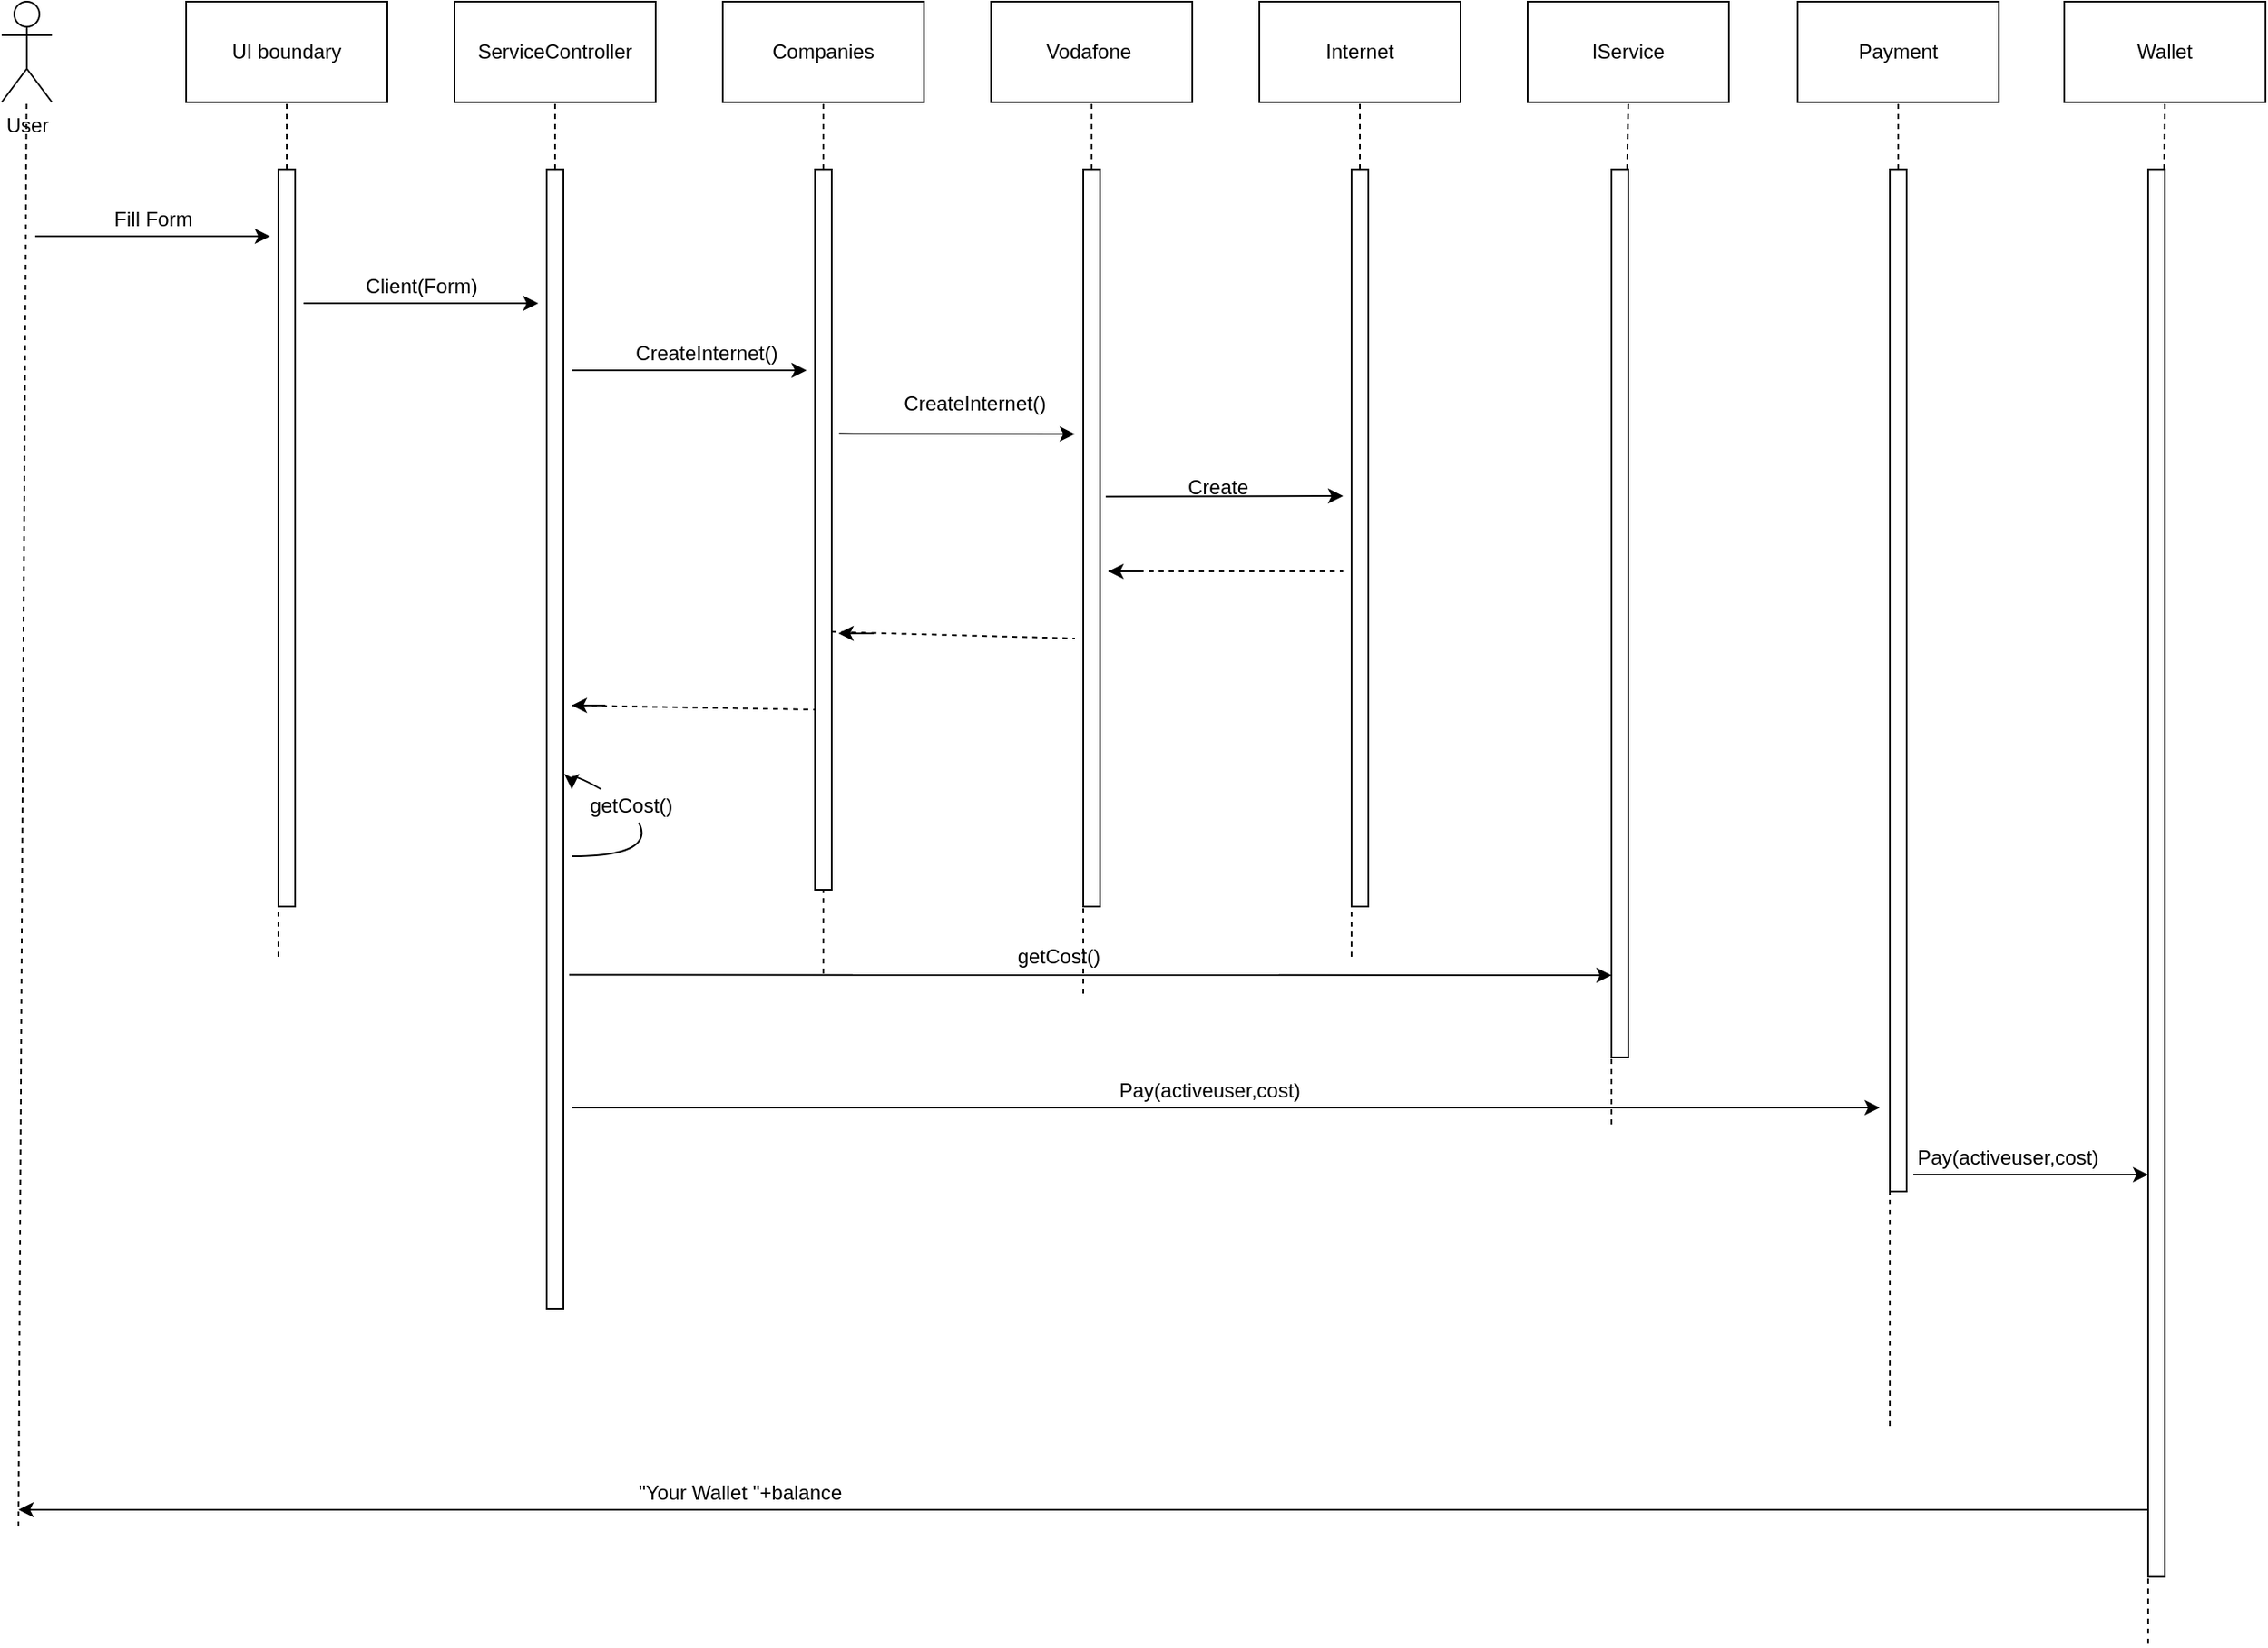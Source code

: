 <mxfile version="18.0.1" type="device"><diagram id="tfbW_VHQjZYO4aSgN6Mc" name="Page-1"><mxGraphModel dx="1221" dy="764" grid="1" gridSize="10" guides="1" tooltips="1" connect="1" arrows="1" fold="1" page="1" pageScale="1" pageWidth="827" pageHeight="1169" math="0" shadow="0"><root><mxCell id="0"/><mxCell id="1" parent="0"/><mxCell id="lQyecFX9a3jeOp1aGYFK-1" value="Vodafone&amp;nbsp;" style="rounded=0;whiteSpace=wrap;html=1;" vertex="1" parent="1"><mxGeometry x="640" y="60" width="120" height="60" as="geometry"/></mxCell><mxCell id="lQyecFX9a3jeOp1aGYFK-2" value="Companies" style="rounded=0;whiteSpace=wrap;html=1;" vertex="1" parent="1"><mxGeometry x="480" y="60" width="120" height="60" as="geometry"/></mxCell><mxCell id="lQyecFX9a3jeOp1aGYFK-3" value="ServiceController" style="rounded=0;whiteSpace=wrap;html=1;" vertex="1" parent="1"><mxGeometry x="320" y="60" width="120" height="60" as="geometry"/></mxCell><mxCell id="lQyecFX9a3jeOp1aGYFK-4" value="UI boundary" style="rounded=0;whiteSpace=wrap;html=1;" vertex="1" parent="1"><mxGeometry x="160" y="60" width="120" height="60" as="geometry"/></mxCell><mxCell id="lQyecFX9a3jeOp1aGYFK-8" value="User" style="shape=umlActor;verticalLabelPosition=bottom;verticalAlign=top;html=1;outlineConnect=0;" vertex="1" parent="1"><mxGeometry x="50" y="60" width="30" height="60" as="geometry"/></mxCell><mxCell id="lQyecFX9a3jeOp1aGYFK-10" value="Internet" style="rounded=0;whiteSpace=wrap;html=1;" vertex="1" parent="1"><mxGeometry x="800" y="60" width="120" height="60" as="geometry"/></mxCell><mxCell id="lQyecFX9a3jeOp1aGYFK-11" value="IService" style="rounded=0;whiteSpace=wrap;html=1;" vertex="1" parent="1"><mxGeometry x="960" y="60" width="120" height="60" as="geometry"/></mxCell><mxCell id="lQyecFX9a3jeOp1aGYFK-12" value="Payment" style="rounded=0;whiteSpace=wrap;html=1;" vertex="1" parent="1"><mxGeometry x="1121" y="60" width="120" height="60" as="geometry"/></mxCell><mxCell id="lQyecFX9a3jeOp1aGYFK-13" value="Wallet" style="rounded=0;whiteSpace=wrap;html=1;" vertex="1" parent="1"><mxGeometry x="1280" y="60" width="120" height="60" as="geometry"/></mxCell><mxCell id="lQyecFX9a3jeOp1aGYFK-16" value="" style="endArrow=none;dashed=1;html=1;rounded=0;entryX=0.5;entryY=1;entryDx=0;entryDy=0;startArrow=none;" edge="1" parent="1" source="lQyecFX9a3jeOp1aGYFK-39" target="lQyecFX9a3jeOp1aGYFK-12"><mxGeometry width="50" height="50" relative="1" as="geometry"><mxPoint x="1181" y="640" as="sourcePoint"/><mxPoint x="990" y="260" as="targetPoint"/></mxGeometry></mxCell><mxCell id="lQyecFX9a3jeOp1aGYFK-17" value="" style="endArrow=none;dashed=1;html=1;rounded=0;entryX=0.5;entryY=1;entryDx=0;entryDy=0;startArrow=none;" edge="1" parent="1" source="lQyecFX9a3jeOp1aGYFK-37" target="lQyecFX9a3jeOp1aGYFK-11"><mxGeometry width="50" height="50" relative="1" as="geometry"><mxPoint x="1020" y="650" as="sourcePoint"/><mxPoint x="440" y="310" as="targetPoint"/></mxGeometry></mxCell><mxCell id="lQyecFX9a3jeOp1aGYFK-18" value="" style="endArrow=none;dashed=1;html=1;rounded=0;entryX=0.5;entryY=1;entryDx=0;entryDy=0;startArrow=none;" edge="1" parent="1" source="lQyecFX9a3jeOp1aGYFK-34" target="lQyecFX9a3jeOp1aGYFK-10"><mxGeometry width="50" height="50" relative="1" as="geometry"><mxPoint x="860" y="630" as="sourcePoint"/><mxPoint x="440" y="310" as="targetPoint"/></mxGeometry></mxCell><mxCell id="lQyecFX9a3jeOp1aGYFK-19" value="" style="endArrow=none;dashed=1;html=1;rounded=0;entryX=0.5;entryY=1;entryDx=0;entryDy=0;startArrow=none;" edge="1" parent="1" source="lQyecFX9a3jeOp1aGYFK-32" target="lQyecFX9a3jeOp1aGYFK-1"><mxGeometry width="50" height="50" relative="1" as="geometry"><mxPoint x="700" y="652.4" as="sourcePoint"/><mxPoint x="440" y="310" as="targetPoint"/></mxGeometry></mxCell><mxCell id="lQyecFX9a3jeOp1aGYFK-20" value="" style="endArrow=none;dashed=1;html=1;rounded=0;entryX=0.5;entryY=1;entryDx=0;entryDy=0;" edge="1" parent="1" target="lQyecFX9a3jeOp1aGYFK-2"><mxGeometry width="50" height="50" relative="1" as="geometry"><mxPoint x="540" y="640" as="sourcePoint"/><mxPoint x="520" y="250" as="targetPoint"/></mxGeometry></mxCell><mxCell id="lQyecFX9a3jeOp1aGYFK-21" value="" style="endArrow=none;dashed=1;html=1;rounded=0;entryX=0.5;entryY=1;entryDx=0;entryDy=0;startArrow=none;" edge="1" parent="1" source="lQyecFX9a3jeOp1aGYFK-28" target="lQyecFX9a3jeOp1aGYFK-3"><mxGeometry width="50" height="50" relative="1" as="geometry"><mxPoint x="380" y="640" as="sourcePoint"/><mxPoint x="440" y="310" as="targetPoint"/></mxGeometry></mxCell><mxCell id="lQyecFX9a3jeOp1aGYFK-22" value="" style="endArrow=none;dashed=1;html=1;rounded=0;entryX=0.5;entryY=1;entryDx=0;entryDy=0;startArrow=none;" edge="1" parent="1" source="lQyecFX9a3jeOp1aGYFK-26" target="lQyecFX9a3jeOp1aGYFK-4"><mxGeometry width="50" height="50" relative="1" as="geometry"><mxPoint x="220" y="630" as="sourcePoint"/><mxPoint x="430" y="360" as="targetPoint"/></mxGeometry></mxCell><mxCell id="lQyecFX9a3jeOp1aGYFK-24" value="" style="endArrow=none;dashed=1;html=1;rounded=0;entryX=0.5;entryY=1;entryDx=0;entryDy=0;startArrow=none;" edge="1" parent="1" source="lQyecFX9a3jeOp1aGYFK-41" target="lQyecFX9a3jeOp1aGYFK-13"><mxGeometry width="50" height="50" relative="1" as="geometry"><mxPoint x="1340" y="640" as="sourcePoint"/><mxPoint x="970" y="370" as="targetPoint"/></mxGeometry></mxCell><mxCell id="lQyecFX9a3jeOp1aGYFK-25" value="" style="endArrow=none;dashed=1;html=1;rounded=0;" edge="1" parent="1" target="lQyecFX9a3jeOp1aGYFK-8"><mxGeometry width="50" height="50" relative="1" as="geometry"><mxPoint x="60" y="970" as="sourcePoint"/><mxPoint x="430" y="300" as="targetPoint"/></mxGeometry></mxCell><mxCell id="lQyecFX9a3jeOp1aGYFK-26" value="" style="rounded=0;whiteSpace=wrap;html=1;direction=south;" vertex="1" parent="1"><mxGeometry x="215" y="160" width="10" height="440" as="geometry"/></mxCell><mxCell id="lQyecFX9a3jeOp1aGYFK-27" value="" style="endArrow=none;dashed=1;html=1;rounded=0;entryX=0.5;entryY=1;entryDx=0;entryDy=0;" edge="1" parent="1" target="lQyecFX9a3jeOp1aGYFK-26"><mxGeometry width="50" height="50" relative="1" as="geometry"><mxPoint x="215" y="630" as="sourcePoint"/><mxPoint x="220" y="120" as="targetPoint"/></mxGeometry></mxCell><mxCell id="lQyecFX9a3jeOp1aGYFK-28" value="" style="rounded=0;whiteSpace=wrap;html=1;direction=south;" vertex="1" parent="1"><mxGeometry x="375" y="160" width="10" height="680" as="geometry"/></mxCell><mxCell id="lQyecFX9a3jeOp1aGYFK-29" value="" style="endArrow=none;dashed=1;html=1;rounded=0;entryX=0.5;entryY=1;entryDx=0;entryDy=0;" edge="1" parent="1" target="lQyecFX9a3jeOp1aGYFK-28"><mxGeometry width="50" height="50" relative="1" as="geometry"><mxPoint x="375" y="630" as="sourcePoint"/><mxPoint x="380" y="120" as="targetPoint"/></mxGeometry></mxCell><mxCell id="lQyecFX9a3jeOp1aGYFK-30" value="" style="rounded=0;whiteSpace=wrap;html=1;direction=south;" vertex="1" parent="1"><mxGeometry x="535" y="160" width="10" height="430" as="geometry"/></mxCell><mxCell id="lQyecFX9a3jeOp1aGYFK-32" value="" style="rounded=0;whiteSpace=wrap;html=1;direction=south;" vertex="1" parent="1"><mxGeometry x="695" y="160" width="10" height="440" as="geometry"/></mxCell><mxCell id="lQyecFX9a3jeOp1aGYFK-33" value="" style="endArrow=none;dashed=1;html=1;rounded=0;entryX=0.5;entryY=1;entryDx=0;entryDy=0;" edge="1" parent="1" target="lQyecFX9a3jeOp1aGYFK-32"><mxGeometry width="50" height="50" relative="1" as="geometry"><mxPoint x="695" y="652" as="sourcePoint"/><mxPoint x="700" y="120" as="targetPoint"/></mxGeometry></mxCell><mxCell id="lQyecFX9a3jeOp1aGYFK-34" value="" style="rounded=0;whiteSpace=wrap;html=1;direction=south;" vertex="1" parent="1"><mxGeometry x="855" y="160" width="10" height="440" as="geometry"/></mxCell><mxCell id="lQyecFX9a3jeOp1aGYFK-36" value="" style="endArrow=none;dashed=1;html=1;rounded=0;entryX=0.5;entryY=1;entryDx=0;entryDy=0;" edge="1" parent="1" target="lQyecFX9a3jeOp1aGYFK-34"><mxGeometry width="50" height="50" relative="1" as="geometry"><mxPoint x="855" y="630" as="sourcePoint"/><mxPoint x="860" y="120" as="targetPoint"/></mxGeometry></mxCell><mxCell id="lQyecFX9a3jeOp1aGYFK-37" value="" style="rounded=0;whiteSpace=wrap;html=1;direction=south;" vertex="1" parent="1"><mxGeometry x="1010" y="160" width="10" height="530" as="geometry"/></mxCell><mxCell id="lQyecFX9a3jeOp1aGYFK-38" value="" style="endArrow=none;dashed=1;html=1;rounded=0;entryX=0.5;entryY=1;entryDx=0;entryDy=0;" edge="1" parent="1" target="lQyecFX9a3jeOp1aGYFK-37"><mxGeometry width="50" height="50" relative="1" as="geometry"><mxPoint x="1010" y="730" as="sourcePoint"/><mxPoint x="1020" y="120" as="targetPoint"/><Array as="points"/></mxGeometry></mxCell><mxCell id="lQyecFX9a3jeOp1aGYFK-39" value="" style="rounded=0;whiteSpace=wrap;html=1;direction=south;" vertex="1" parent="1"><mxGeometry x="1176" y="160" width="10" height="610" as="geometry"/></mxCell><mxCell id="lQyecFX9a3jeOp1aGYFK-40" value="" style="endArrow=none;dashed=1;html=1;rounded=0;entryX=0.5;entryY=1;entryDx=0;entryDy=0;" edge="1" parent="1" target="lQyecFX9a3jeOp1aGYFK-39"><mxGeometry width="50" height="50" relative="1" as="geometry"><mxPoint x="1176" y="910" as="sourcePoint"/><mxPoint x="1181" y="120" as="targetPoint"/><Array as="points"><mxPoint x="1176" y="860"/></Array></mxGeometry></mxCell><mxCell id="lQyecFX9a3jeOp1aGYFK-41" value="" style="rounded=0;whiteSpace=wrap;html=1;direction=south;" vertex="1" parent="1"><mxGeometry x="1330" y="160" width="10" height="840" as="geometry"/></mxCell><mxCell id="lQyecFX9a3jeOp1aGYFK-42" value="" style="endArrow=none;dashed=1;html=1;rounded=0;entryX=0.5;entryY=1;entryDx=0;entryDy=0;" edge="1" parent="1" target="lQyecFX9a3jeOp1aGYFK-41"><mxGeometry width="50" height="50" relative="1" as="geometry"><mxPoint x="1330" y="1040" as="sourcePoint"/><mxPoint x="1340" y="120" as="targetPoint"/></mxGeometry></mxCell><mxCell id="lQyecFX9a3jeOp1aGYFK-43" value="" style="endArrow=classic;html=1;rounded=0;" edge="1" parent="1"><mxGeometry width="50" height="50" relative="1" as="geometry"><mxPoint x="70" y="200" as="sourcePoint"/><mxPoint x="210" y="200" as="targetPoint"/></mxGeometry></mxCell><mxCell id="lQyecFX9a3jeOp1aGYFK-45" value="" style="endArrow=classic;html=1;rounded=0;" edge="1" parent="1"><mxGeometry width="50" height="50" relative="1" as="geometry"><mxPoint x="230" y="240" as="sourcePoint"/><mxPoint x="370" y="240" as="targetPoint"/></mxGeometry></mxCell><mxCell id="lQyecFX9a3jeOp1aGYFK-46" value="Client(Form)" style="text;html=1;align=center;verticalAlign=middle;resizable=0;points=[];autosize=1;strokeColor=none;fillColor=none;" vertex="1" parent="1"><mxGeometry x="260" y="220" width="80" height="20" as="geometry"/></mxCell><mxCell id="lQyecFX9a3jeOp1aGYFK-47" value="Fill Form" style="text;html=1;align=center;verticalAlign=middle;resizable=0;points=[];autosize=1;strokeColor=none;fillColor=none;" vertex="1" parent="1"><mxGeometry x="110" y="180" width="60" height="20" as="geometry"/></mxCell><mxCell id="lQyecFX9a3jeOp1aGYFK-48" value="" style="endArrow=classic;html=1;rounded=0;" edge="1" parent="1"><mxGeometry width="50" height="50" relative="1" as="geometry"><mxPoint x="390" y="280" as="sourcePoint"/><mxPoint x="530" y="280" as="targetPoint"/></mxGeometry></mxCell><mxCell id="lQyecFX9a3jeOp1aGYFK-49" value="CreateInternet()" style="text;html=1;align=center;verticalAlign=middle;resizable=0;points=[];autosize=1;strokeColor=none;fillColor=none;" vertex="1" parent="1"><mxGeometry x="420" y="260" width="100" height="20" as="geometry"/></mxCell><mxCell id="lQyecFX9a3jeOp1aGYFK-50" value="" style="endArrow=classic;html=1;rounded=0;exitX=0.367;exitY=-0.435;exitDx=0;exitDy=0;exitPerimeter=0;" edge="1" parent="1" source="lQyecFX9a3jeOp1aGYFK-30"><mxGeometry width="50" height="50" relative="1" as="geometry"><mxPoint x="440" y="310" as="sourcePoint"/><mxPoint x="690" y="318" as="targetPoint"/></mxGeometry></mxCell><mxCell id="lQyecFX9a3jeOp1aGYFK-51" value="CreateInternet()" style="text;html=1;align=center;verticalAlign=middle;resizable=0;points=[];autosize=1;strokeColor=none;fillColor=none;" vertex="1" parent="1"><mxGeometry x="580" y="290" width="100" height="20" as="geometry"/></mxCell><mxCell id="lQyecFX9a3jeOp1aGYFK-52" value="" style="endArrow=none;dashed=1;html=1;rounded=0;exitX=0.642;exitY=0.035;exitDx=0;exitDy=0;exitPerimeter=0;" edge="1" parent="1" source="lQyecFX9a3jeOp1aGYFK-30"><mxGeometry width="50" height="50" relative="1" as="geometry"><mxPoint x="440" y="310" as="sourcePoint"/><mxPoint x="690" y="440" as="targetPoint"/></mxGeometry></mxCell><mxCell id="lQyecFX9a3jeOp1aGYFK-53" value="" style="endArrow=classic;html=1;rounded=0;" edge="1" parent="1"><mxGeometry width="50" height="50" relative="1" as="geometry"><mxPoint x="570" y="437" as="sourcePoint"/><mxPoint x="549" y="437" as="targetPoint"/></mxGeometry></mxCell><mxCell id="lQyecFX9a3jeOp1aGYFK-54" value="" style="endArrow=none;dashed=1;html=1;rounded=0;entryX=0.75;entryY=1;entryDx=0;entryDy=0;" edge="1" parent="1" target="lQyecFX9a3jeOp1aGYFK-30"><mxGeometry width="50" height="50" relative="1" as="geometry"><mxPoint x="390" y="480" as="sourcePoint"/><mxPoint x="690" y="260" as="targetPoint"/></mxGeometry></mxCell><mxCell id="lQyecFX9a3jeOp1aGYFK-60" value="" style="endArrow=classic;html=1;rounded=0;exitX=0.444;exitY=-0.341;exitDx=0;exitDy=0;exitPerimeter=0;" edge="1" parent="1" source="lQyecFX9a3jeOp1aGYFK-32"><mxGeometry width="50" height="50" relative="1" as="geometry"><mxPoint x="880" y="330" as="sourcePoint"/><mxPoint x="850" y="355" as="targetPoint"/></mxGeometry></mxCell><mxCell id="lQyecFX9a3jeOp1aGYFK-61" value="Create" style="text;html=1;align=center;verticalAlign=middle;resizable=0;points=[];autosize=1;strokeColor=none;fillColor=none;" vertex="1" parent="1"><mxGeometry x="750" y="340" width="50" height="20" as="geometry"/></mxCell><mxCell id="lQyecFX9a3jeOp1aGYFK-64" value="" style="endArrow=none;dashed=1;html=1;rounded=0;" edge="1" parent="1"><mxGeometry width="50" height="50" relative="1" as="geometry"><mxPoint x="710" y="400" as="sourcePoint"/><mxPoint x="850" y="400" as="targetPoint"/></mxGeometry></mxCell><mxCell id="lQyecFX9a3jeOp1aGYFK-65" value="" style="endArrow=classic;html=1;rounded=0;" edge="1" parent="1"><mxGeometry width="50" height="50" relative="1" as="geometry"><mxPoint x="410" y="480" as="sourcePoint"/><mxPoint x="390" y="480" as="targetPoint"/><Array as="points"/></mxGeometry></mxCell><mxCell id="lQyecFX9a3jeOp1aGYFK-66" value="" style="endArrow=classic;html=1;rounded=0;" edge="1" parent="1"><mxGeometry width="50" height="50" relative="1" as="geometry"><mxPoint x="730" y="400" as="sourcePoint"/><mxPoint x="710" y="400" as="targetPoint"/></mxGeometry></mxCell><mxCell id="lQyecFX9a3jeOp1aGYFK-73" value="" style="curved=1;endArrow=classic;html=1;rounded=0;startArrow=none;" edge="1" parent="1" source="lQyecFX9a3jeOp1aGYFK-59"><mxGeometry width="50" height="50" relative="1" as="geometry"><mxPoint x="390" y="570" as="sourcePoint"/><mxPoint x="390" y="530" as="targetPoint"/><Array as="points"><mxPoint x="390" y="520"/></Array></mxGeometry></mxCell><mxCell id="lQyecFX9a3jeOp1aGYFK-59" value="getCost()" style="text;html=1;align=center;verticalAlign=middle;resizable=0;points=[];autosize=1;strokeColor=none;fillColor=none;" vertex="1" parent="1"><mxGeometry x="390" y="530" width="70" height="20" as="geometry"/></mxCell><mxCell id="lQyecFX9a3jeOp1aGYFK-74" value="" style="curved=1;endArrow=none;html=1;rounded=0;" edge="1" parent="1" target="lQyecFX9a3jeOp1aGYFK-59"><mxGeometry width="50" height="50" relative="1" as="geometry"><mxPoint x="390" y="570.0" as="sourcePoint"/><mxPoint x="390" y="530.0" as="targetPoint"/><Array as="points"><mxPoint x="440" y="570"/></Array></mxGeometry></mxCell><mxCell id="lQyecFX9a3jeOp1aGYFK-75" value="" style="endArrow=classic;html=1;rounded=0;exitX=0.707;exitY=-0.341;exitDx=0;exitDy=0;exitPerimeter=0;" edge="1" parent="1" source="lQyecFX9a3jeOp1aGYFK-28"><mxGeometry width="50" height="50" relative="1" as="geometry"><mxPoint x="480" y="470" as="sourcePoint"/><mxPoint x="1010" y="641" as="targetPoint"/></mxGeometry></mxCell><mxCell id="lQyecFX9a3jeOp1aGYFK-77" value="getCost()" style="text;html=1;align=center;verticalAlign=middle;resizable=0;points=[];autosize=1;strokeColor=none;fillColor=none;" vertex="1" parent="1"><mxGeometry x="645" y="620" width="70" height="20" as="geometry"/></mxCell><mxCell id="lQyecFX9a3jeOp1aGYFK-79" value="" style="endArrow=classic;html=1;rounded=0;" edge="1" parent="1"><mxGeometry width="50" height="50" relative="1" as="geometry"><mxPoint x="390" y="720" as="sourcePoint"/><mxPoint x="1170" y="720" as="targetPoint"/></mxGeometry></mxCell><mxCell id="lQyecFX9a3jeOp1aGYFK-80" value="Pay(activeuser,cost)" style="text;html=1;align=center;verticalAlign=middle;resizable=0;points=[];autosize=1;strokeColor=none;fillColor=none;" vertex="1" parent="1"><mxGeometry x="710" y="700" width="120" height="20" as="geometry"/></mxCell><mxCell id="lQyecFX9a3jeOp1aGYFK-81" value="" style="endArrow=classic;html=1;rounded=0;" edge="1" parent="1"><mxGeometry width="50" height="50" relative="1" as="geometry"><mxPoint x="1190" y="760" as="sourcePoint"/><mxPoint x="1330" y="760" as="targetPoint"/></mxGeometry></mxCell><mxCell id="lQyecFX9a3jeOp1aGYFK-82" value="Pay(activeuser,cost)" style="text;html=1;align=center;verticalAlign=middle;resizable=0;points=[];autosize=1;strokeColor=none;fillColor=none;" vertex="1" parent="1"><mxGeometry x="1186" y="740" width="120" height="20" as="geometry"/></mxCell><mxCell id="lQyecFX9a3jeOp1aGYFK-83" value="" style="endArrow=classic;html=1;rounded=0;" edge="1" parent="1"><mxGeometry width="50" height="50" relative="1" as="geometry"><mxPoint x="1330" y="960" as="sourcePoint"/><mxPoint x="60" y="960" as="targetPoint"/></mxGeometry></mxCell><mxCell id="lQyecFX9a3jeOp1aGYFK-85" value="&quot;Your Wallet &quot;+balance" style="text;html=1;align=center;verticalAlign=middle;resizable=0;points=[];autosize=1;strokeColor=none;fillColor=none;" vertex="1" parent="1"><mxGeometry x="420" y="940" width="140" height="20" as="geometry"/></mxCell></root></mxGraphModel></diagram></mxfile>